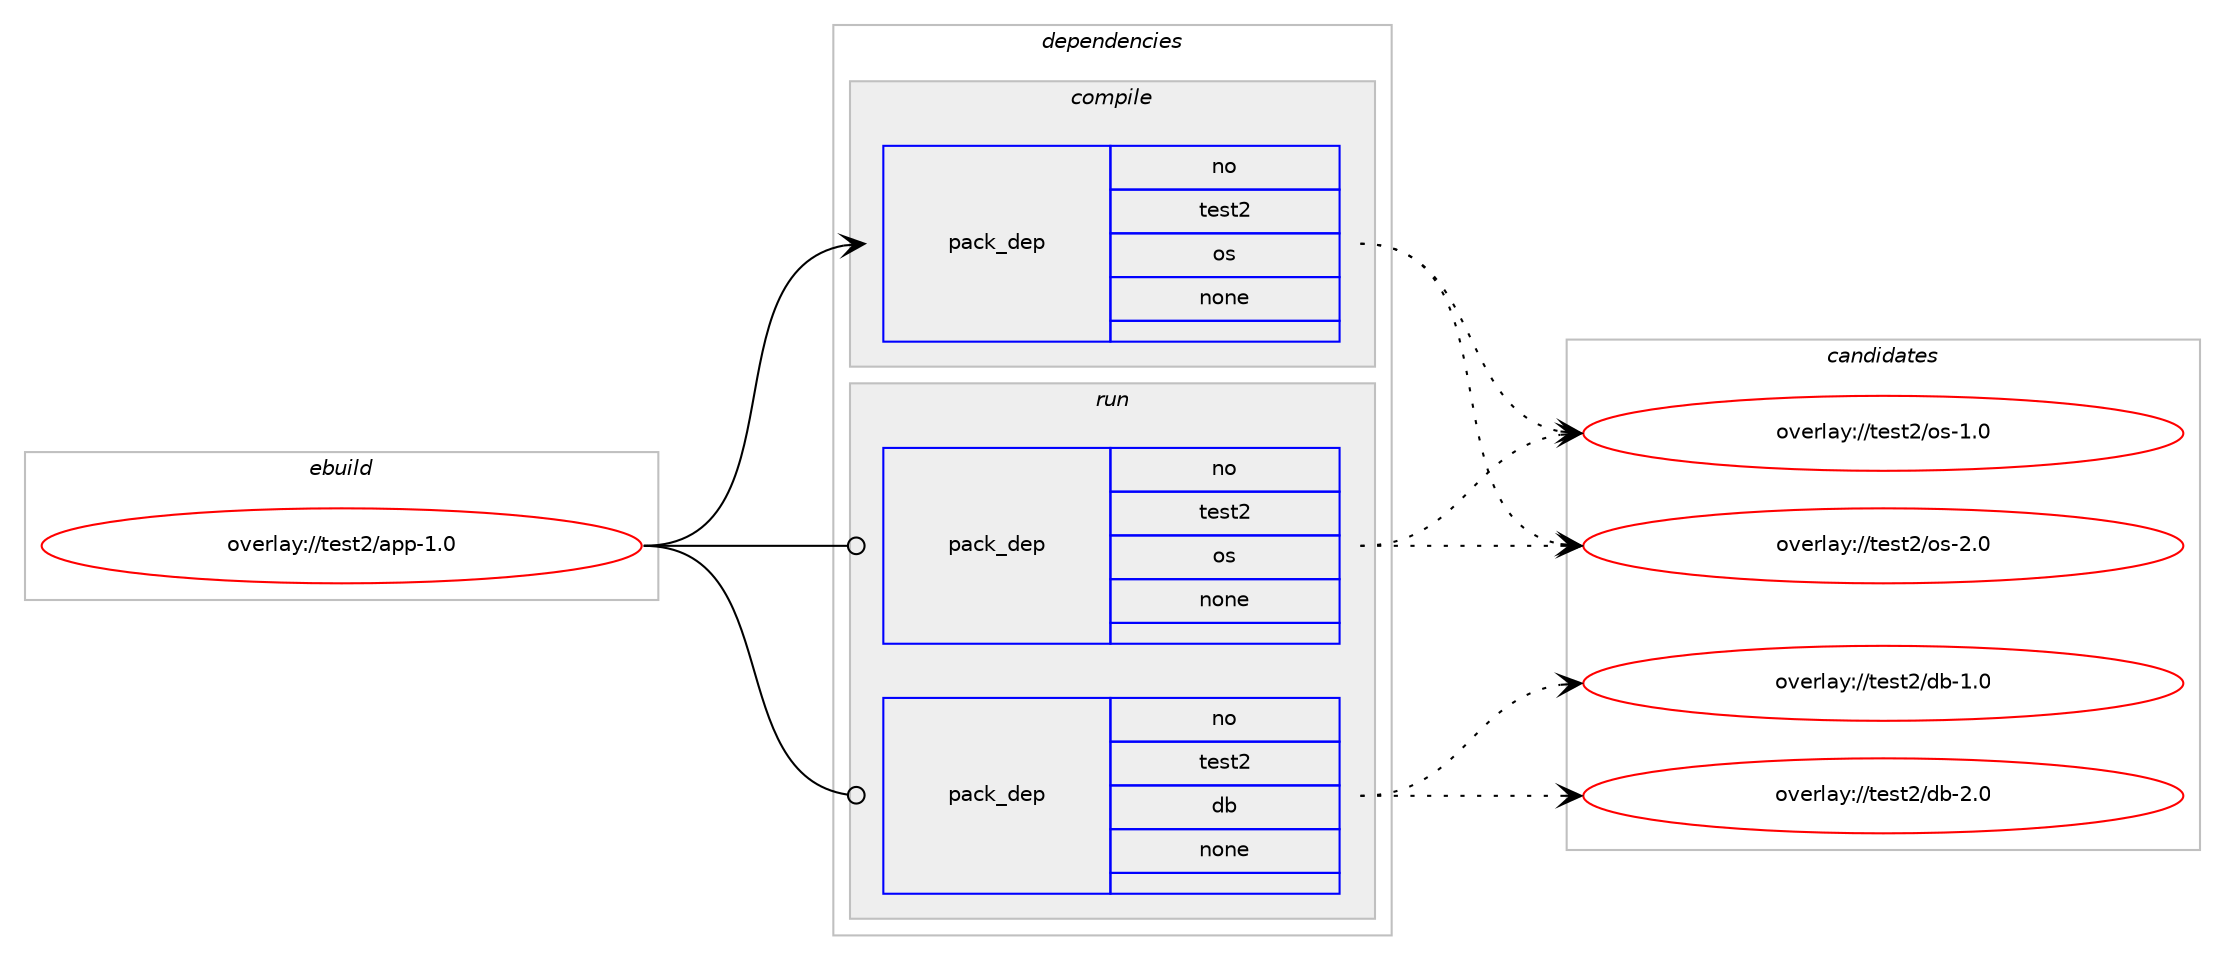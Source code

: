 digraph prolog {

# *************
# Graph options
# *************

newrank=true;
concentrate=true;
compound=true;
graph [rankdir=LR,fontname=Helvetica,fontsize=10,ranksep=1.5];#, ranksep=2.5, nodesep=0.2];
edge  [arrowhead=vee];
node  [fontname=Helvetica,fontsize=10];

# **********
# The ebuild
# **********

subgraph cluster_leftcol {
color=gray;
rank=same;
label=<<i>ebuild</i>>;
id [label="overlay://test2/app-1.0", color=red, width=4, href="../test2/app-1.0.svg"];
}

# ****************
# The dependencies
# ****************

subgraph cluster_midcol {
color=gray;
label=<<i>dependencies</i>>;
subgraph cluster_compile {
fillcolor="#eeeeee";
style=filled;
label=<<i>compile</i>>;
subgraph pack10 {
dependency10 [label=<<TABLE BORDER="0" CELLBORDER="1" CELLSPACING="0" CELLPADDING="4" WIDTH="220"><TR><TD ROWSPAN="6" CELLPADDING="30">pack_dep</TD></TR><TR><TD WIDTH="110">no</TD></TR><TR><TD>test2</TD></TR><TR><TD>os</TD></TR><TR><TD>none</TD></TR><TR><TD></TD></TR></TABLE>>, shape=none, color=blue];
}
id:e -> dependency10:w [weight=20,style="solid",arrowhead="vee"];
}
subgraph cluster_compileandrun {
fillcolor="#eeeeee";
style=filled;
label=<<i>compile and run</i>>;
}
subgraph cluster_run {
fillcolor="#eeeeee";
style=filled;
label=<<i>run</i>>;
subgraph pack11 {
dependency11 [label=<<TABLE BORDER="0" CELLBORDER="1" CELLSPACING="0" CELLPADDING="4" WIDTH="220"><TR><TD ROWSPAN="6" CELLPADDING="30">pack_dep</TD></TR><TR><TD WIDTH="110">no</TD></TR><TR><TD>test2</TD></TR><TR><TD>db</TD></TR><TR><TD>none</TD></TR><TR><TD></TD></TR></TABLE>>, shape=none, color=blue];
}
id:e -> dependency11:w [weight=20,style="solid",arrowhead="odot"];
subgraph pack12 {
dependency12 [label=<<TABLE BORDER="0" CELLBORDER="1" CELLSPACING="0" CELLPADDING="4" WIDTH="220"><TR><TD ROWSPAN="6" CELLPADDING="30">pack_dep</TD></TR><TR><TD WIDTH="110">no</TD></TR><TR><TD>test2</TD></TR><TR><TD>os</TD></TR><TR><TD>none</TD></TR><TR><TD></TD></TR></TABLE>>, shape=none, color=blue];
}
id:e -> dependency12:w [weight=20,style="solid",arrowhead="odot"];
}
}

# **************
# The candidates
# **************

subgraph cluster_choices {
rank=same;
color=gray;
label=<<i>candidates</i>>;

subgraph choice10 {
color=black;
nodesep=1;
choiceoverlay116101115116504711111545494648 [label="overlay://test2/os-1.0", color=red, width=4,href="../test2/os-1.0.svg"];
choiceoverlay116101115116504711111545504648 [label="overlay://test2/os-2.0", color=red, width=4,href="../test2/os-2.0.svg"];
dependency10:e -> choiceoverlay116101115116504711111545494648:w [style=dotted,weight="100"];
dependency10:e -> choiceoverlay116101115116504711111545504648:w [style=dotted,weight="100"];
}
subgraph choice11 {
color=black;
nodesep=1;
choiceoverlay11610111511650471009845494648 [label="overlay://test2/db-1.0", color=red, width=4,href="../test2/db-1.0.svg"];
choiceoverlay11610111511650471009845504648 [label="overlay://test2/db-2.0", color=red, width=4,href="../test2/db-2.0.svg"];
dependency11:e -> choiceoverlay11610111511650471009845494648:w [style=dotted,weight="100"];
dependency11:e -> choiceoverlay11610111511650471009845504648:w [style=dotted,weight="100"];
}
subgraph choice12 {
color=black;
nodesep=1;
choiceoverlay116101115116504711111545494648 [label="overlay://test2/os-1.0", color=red, width=4,href="../test2/os-1.0.svg"];
choiceoverlay116101115116504711111545504648 [label="overlay://test2/os-2.0", color=red, width=4,href="../test2/os-2.0.svg"];
dependency12:e -> choiceoverlay116101115116504711111545494648:w [style=dotted,weight="100"];
dependency12:e -> choiceoverlay116101115116504711111545504648:w [style=dotted,weight="100"];
}
}

}
